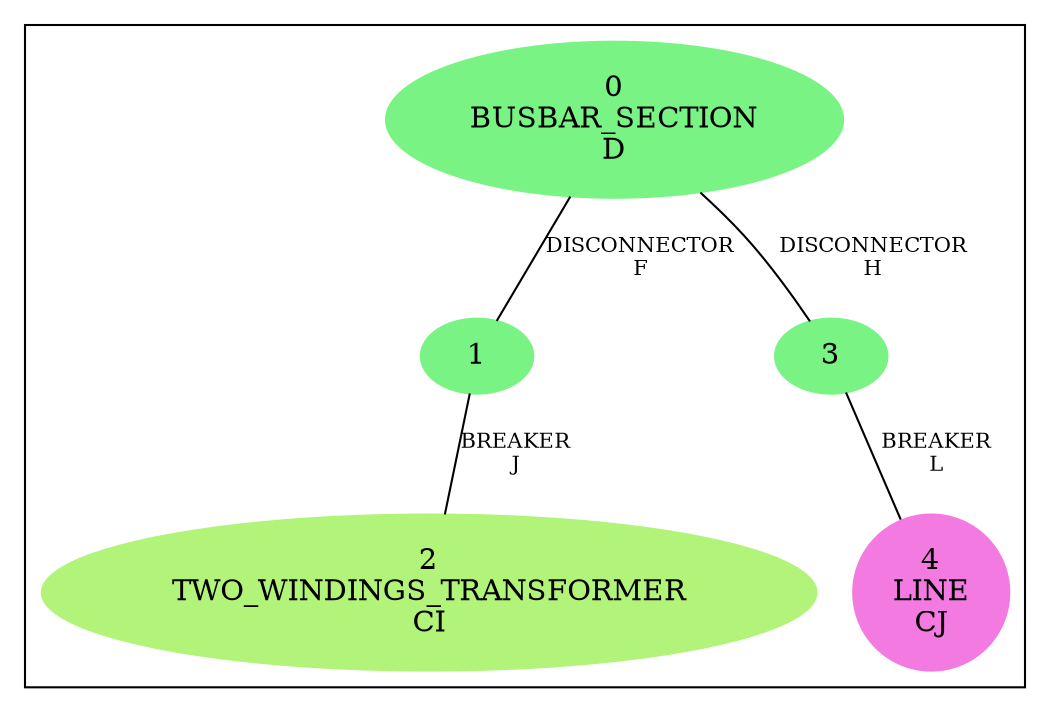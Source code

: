 graph "C" {
subgraph "cluster_C_1" {
"0\nBUSBAR_SECTION\nD" ["color"="#7AF385","style"="filled"]
"1" ["color"="#7AF385","style"="filled"]
"2\nTWO_WINDINGS_TRANSFORMER\nCI" ["color"="#B2F37A","style"="filled"]
"3" ["color"="#7AF385","style"="filled"]
"4\nLINE\nCJ" ["color"="#F37AE1","style"="filled"]
"0\nBUSBAR_SECTION\nD" -- "1" ["fontsize"="10","style"="solid","label"="DISCONNECTOR\nF"]
"0\nBUSBAR_SECTION\nD" -- "3" ["fontsize"="10","style"="solid","label"="DISCONNECTOR\nH"]
"1" -- "2\nTWO_WINDINGS_TRANSFORMER\nCI" ["fontsize"="10","style"="solid","label"="BREAKER\nJ"]
"3" -- "4\nLINE\nCJ" ["fontsize"="10","style"="solid","label"="BREAKER\nL"]
}
subgraph "cluster_C_3" {
"4\nLINE\nCJ" ["color"="#F37AE1","style"="filled"]
}
subgraph "cluster_C_2" {
"2\nTWO_WINDINGS_TRANSFORMER\nCI" ["color"="#B2F37A","style"="filled"]
}
}